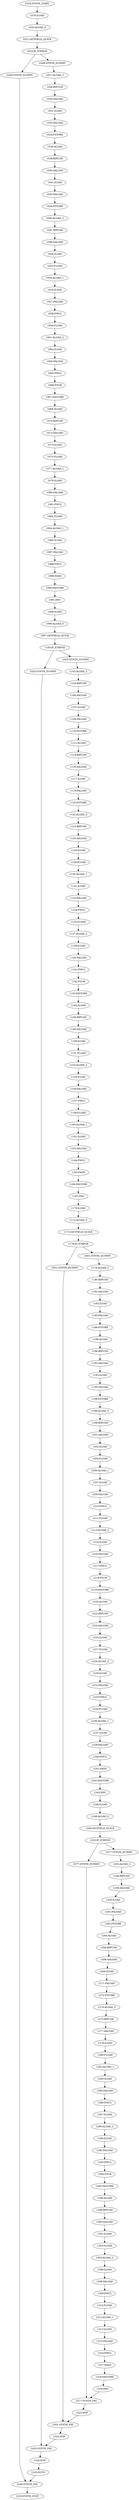 digraph{
"1018:SYNTH_START" -> "1018:ILOAD";
"1018:ILOAD" -> "1020:ALOAD_0";
"1020:ALOAD_0" -> "1021:GETFIELD_QUICK";
"1021:GETFIELD_QUICK" -> "1024:IF_ICMPGE";
"1024:IF_ICMPGE" -> "2349:SYNTH_DUMMY";
"1024:IF_ICMPGE" -> "-2349:SYNTH_DUMMY";
"2349:SYNTH_DUMMY" -> "2349:SYNTH_PHI";
"-2349:SYNTH_DUMMY" -> "1027:ALOAD_3";
"1027:ALOAD_3" -> "1028:BIPUSH";
"1028:BIPUSH" -> "1030:AALOAD";
"1030:AALOAD" -> "1031:ILOAD";
"1031:ILOAD" -> "1033:FALOAD";
"1033:FALOAD" -> "1034:FSTORE";
"1034:FSTORE" -> "1036:ALOAD";
"1036:ALOAD" -> "1038:BIPUSH";
"1038:BIPUSH" -> "1040:AALOAD";
"1040:AALOAD" -> "1041:ILOAD";
"1041:ILOAD" -> "1043:FALOAD";
"1043:FALOAD" -> "1044:FSTORE";
"1044:FSTORE" -> "1046:ALOAD_3";
"1046:ALOAD_3" -> "1047:BIPUSH";
"1047:BIPUSH" -> "1049:AALOAD";
"1049:AALOAD" -> "1050:ILOAD";
"1050:ILOAD" -> "1052:FLOAD";
"1052:FLOAD" -> "1054:ALOAD_1";
"1054:ALOAD_1" -> "1055:ILOAD";
"1055:ILOAD" -> "1057:FALOAD";
"1057:FALOAD" -> "1058:FMUL";
"1058:FMUL" -> "1059:FLOAD";
"1059:FLOAD" -> "1061:ALOAD_2";
"1061:ALOAD_2" -> "1062:ILOAD";
"1062:ILOAD" -> "1064:FALOAD";
"1064:FALOAD" -> "1065:FMUL";
"1065:FMUL" -> "1066:FSUB";
"1066:FSUB" -> "1067:FASTORE";
"1067:FASTORE" -> "1068:ALOAD";
"1068:ALOAD" -> "1070:BIPUSH";
"1070:BIPUSH" -> "1072:AALOAD";
"1072:AALOAD" -> "1073:ILOAD";
"1073:ILOAD" -> "1075:FLOAD";
"1075:FLOAD" -> "1077:ALOAD_2";
"1077:ALOAD_2" -> "1078:ILOAD";
"1078:ILOAD" -> "1080:FALOAD";
"1080:FALOAD" -> "1081:FMUL";
"1081:FMUL" -> "1082:FLOAD";
"1082:FLOAD" -> "1084:ALOAD_1";
"1084:ALOAD_1" -> "1085:ILOAD";
"1085:ILOAD" -> "1087:FALOAD";
"1087:FALOAD" -> "1088:FMUL";
"1088:FMUL" -> "1089:FADD";
"1089:FADD" -> "1090:FASTORE";
"1090:FASTORE" -> "1091:IINC";
"1091:IINC" -> "1094:ILOAD";
"1094:ILOAD" -> "1096:ALOAD_0";
"1096:ALOAD_0" -> "1097:GETFIELD_QUICK";
"1097:GETFIELD_QUICK" -> "1100:IF_ICMPGE";
"1100:IF_ICMPGE" -> "2425:SYNTH_DUMMY";
"1100:IF_ICMPGE" -> "-2425:SYNTH_DUMMY";
"2425:SYNTH_DUMMY" -> "2425:SYNTH_PHI";
"-2425:SYNTH_DUMMY" -> "1103:ALOAD_3";
"1103:ALOAD_3" -> "1104:BIPUSH";
"1324:NOP" -> "1325:GOTO";
"1325:GOTO" -> "2349:SYNTH_PHI";
"1104:BIPUSH" -> "1106:AALOAD";
"1106:AALOAD" -> "1107:ILOAD";
"1107:ILOAD" -> "1109:FALOAD";
"1109:FALOAD" -> "1110:FSTORE";
"1110:FSTORE" -> "1112:ALOAD";
"1112:ALOAD" -> "1114:BIPUSH";
"1114:BIPUSH" -> "1116:AALOAD";
"1116:AALOAD" -> "1117:ILOAD";
"1117:ILOAD" -> "1119:FALOAD";
"1119:FALOAD" -> "1120:FSTORE";
"1120:FSTORE" -> "1122:ALOAD_3";
"1122:ALOAD_3" -> "1123:BIPUSH";
"1123:BIPUSH" -> "1125:AALOAD";
"1125:AALOAD" -> "1126:ILOAD";
"1126:ILOAD" -> "1128:FLOAD";
"1128:FLOAD" -> "1130:ALOAD_1";
"1130:ALOAD_1" -> "1131:ILOAD";
"1131:ILOAD" -> "1133:FALOAD";
"1133:FALOAD" -> "1134:FMUL";
"1134:FMUL" -> "1135:FLOAD";
"1135:FLOAD" -> "1137:ALOAD_2";
"1137:ALOAD_2" -> "1138:ILOAD";
"1138:ILOAD" -> "1140:FALOAD";
"1140:FALOAD" -> "1141:FMUL";
"1141:FMUL" -> "1142:FSUB";
"1142:FSUB" -> "1143:FASTORE";
"1143:FASTORE" -> "1144:ALOAD";
"1144:ALOAD" -> "1146:BIPUSH";
"1146:BIPUSH" -> "1148:AALOAD";
"1148:AALOAD" -> "1149:ILOAD";
"1149:ILOAD" -> "1151:FLOAD";
"1151:FLOAD" -> "1153:ALOAD_2";
"1153:ALOAD_2" -> "1154:ILOAD";
"1154:ILOAD" -> "1156:FALOAD";
"1156:FALOAD" -> "1157:FMUL";
"1157:FMUL" -> "1158:FLOAD";
"1158:FLOAD" -> "1160:ALOAD_1";
"1160:ALOAD_1" -> "1161:ILOAD";
"1161:ILOAD" -> "1163:FALOAD";
"1163:FALOAD" -> "1164:FMUL";
"1164:FMUL" -> "1165:FADD";
"1165:FADD" -> "1166:FASTORE";
"1166:FASTORE" -> "1167:IINC";
"1167:IINC" -> "1170:ILOAD";
"1170:ILOAD" -> "1172:ALOAD_0";
"1172:ALOAD_0" -> "1173:GETFIELD_QUICK";
"1173:GETFIELD_QUICK" -> "1176:IF_ICMPGE";
"1176:IF_ICMPGE" -> "2501:SYNTH_DUMMY";
"1176:IF_ICMPGE" -> "-2501:SYNTH_DUMMY";
"2501:SYNTH_DUMMY" -> "2501:SYNTH_PHI";
"-2501:SYNTH_DUMMY" -> "1179:ALOAD_3";
"1179:ALOAD_3" -> "1180:BIPUSH";
"1323:NOP" -> "2425:SYNTH_PHI";
"1180:BIPUSH" -> "1182:AALOAD";
"1182:AALOAD" -> "1183:ILOAD";
"1183:ILOAD" -> "1185:FALOAD";
"1185:FALOAD" -> "1186:FSTORE";
"1186:FSTORE" -> "1188:ALOAD";
"1188:ALOAD" -> "1190:BIPUSH";
"1190:BIPUSH" -> "1192:AALOAD";
"1192:AALOAD" -> "1193:ILOAD";
"1193:ILOAD" -> "1195:FALOAD";
"1195:FALOAD" -> "1196:FSTORE";
"1196:FSTORE" -> "1198:ALOAD_3";
"1198:ALOAD_3" -> "1199:BIPUSH";
"1199:BIPUSH" -> "1201:AALOAD";
"1201:AALOAD" -> "1202:ILOAD";
"1202:ILOAD" -> "1204:FLOAD";
"1204:FLOAD" -> "1206:ALOAD_1";
"1206:ALOAD_1" -> "1207:ILOAD";
"1207:ILOAD" -> "1209:FALOAD";
"1209:FALOAD" -> "1210:FMUL";
"1210:FMUL" -> "1211:FLOAD";
"1211:FLOAD" -> "1213:ALOAD_2";
"1213:ALOAD_2" -> "1214:ILOAD";
"1214:ILOAD" -> "1216:FALOAD";
"1216:FALOAD" -> "1217:FMUL";
"1217:FMUL" -> "1218:FSUB";
"1218:FSUB" -> "1219:FASTORE";
"1219:FASTORE" -> "1220:ALOAD";
"1220:ALOAD" -> "1222:BIPUSH";
"1222:BIPUSH" -> "1224:AALOAD";
"1224:AALOAD" -> "1225:ILOAD";
"1225:ILOAD" -> "1227:FLOAD";
"1227:FLOAD" -> "1229:ALOAD_2";
"1229:ALOAD_2" -> "1230:ILOAD";
"1230:ILOAD" -> "1232:FALOAD";
"1232:FALOAD" -> "1233:FMUL";
"1233:FMUL" -> "1234:FLOAD";
"1234:FLOAD" -> "1236:ALOAD_1";
"1236:ALOAD_1" -> "1237:ILOAD";
"1237:ILOAD" -> "1239:FALOAD";
"1239:FALOAD" -> "1240:FMUL";
"1240:FMUL" -> "1241:FADD";
"1241:FADD" -> "1242:FASTORE";
"1242:FASTORE" -> "1243:IINC";
"1243:IINC" -> "1246:ILOAD";
"1246:ILOAD" -> "1248:ALOAD_0";
"1248:ALOAD_0" -> "1249:GETFIELD_QUICK";
"1249:GETFIELD_QUICK" -> "1252:IF_ICMPGE";
"1252:IF_ICMPGE" -> "2577:SYNTH_DUMMY";
"1252:IF_ICMPGE" -> "-2577:SYNTH_DUMMY";
"2577:SYNTH_DUMMY" -> "2577:SYNTH_PHI";
"-2577:SYNTH_DUMMY" -> "1255:ALOAD_3";
"1255:ALOAD_3" -> "1256:BIPUSH";
"1322:NOP" -> "2501:SYNTH_PHI";
"1256:BIPUSH" -> "1258:AALOAD";
"1258:AALOAD" -> "1259:ILOAD";
"1259:ILOAD" -> "1261:FALOAD";
"1261:FALOAD" -> "1262:FSTORE";
"1262:FSTORE" -> "1264:ALOAD";
"1264:ALOAD" -> "1266:BIPUSH";
"1266:BIPUSH" -> "1268:AALOAD";
"1268:AALOAD" -> "1269:ILOAD";
"1269:ILOAD" -> "1271:FALOAD";
"1271:FALOAD" -> "1272:FSTORE";
"1272:FSTORE" -> "1274:ALOAD_3";
"1274:ALOAD_3" -> "1275:BIPUSH";
"1275:BIPUSH" -> "1277:AALOAD";
"1277:AALOAD" -> "1278:ILOAD";
"1278:ILOAD" -> "1280:FLOAD";
"1280:FLOAD" -> "1282:ALOAD_1";
"1282:ALOAD_1" -> "1283:ILOAD";
"1283:ILOAD" -> "1285:FALOAD";
"1285:FALOAD" -> "1286:FMUL";
"1286:FMUL" -> "1287:FLOAD";
"1287:FLOAD" -> "1289:ALOAD_2";
"1289:ALOAD_2" -> "1290:ILOAD";
"1290:ILOAD" -> "1292:FALOAD";
"1292:FALOAD" -> "1293:FMUL";
"1293:FMUL" -> "1294:FSUB";
"1294:FSUB" -> "1295:FASTORE";
"1295:FASTORE" -> "1296:ALOAD";
"1296:ALOAD" -> "1298:BIPUSH";
"1298:BIPUSH" -> "1300:AALOAD";
"1300:AALOAD" -> "1301:ILOAD";
"1301:ILOAD" -> "1303:FLOAD";
"1303:FLOAD" -> "1305:ALOAD_2";
"1305:ALOAD_2" -> "1306:ILOAD";
"1306:ILOAD" -> "1308:FALOAD";
"1308:FALOAD" -> "1309:FMUL";
"1309:FMUL" -> "1310:FLOAD";
"1310:FLOAD" -> "1312:ALOAD_1";
"1312:ALOAD_1" -> "1313:ILOAD";
"1313:ILOAD" -> "1315:FALOAD";
"1315:FALOAD" -> "1316:FMUL";
"1316:FMUL" -> "1317:FADD";
"1317:FADD" -> "1318:FASTORE";
"1318:FASTORE" -> "1319:IINC";
"1319:IINC" -> "2577:SYNTH_PHI";
"2577:SYNTH_PHI" -> "1322:NOP";
"2501:SYNTH_PHI" -> "1323:NOP";
"2425:SYNTH_PHI" -> "1324:NOP";
"2349:SYNTH_PHI" -> "1325:SYNTH_STOP";
}